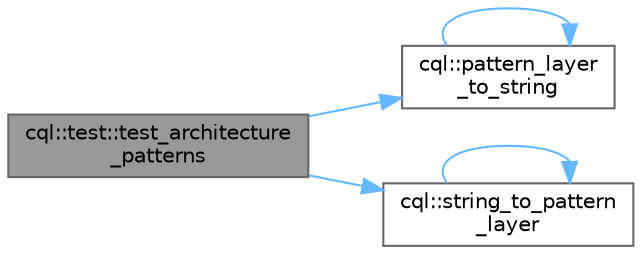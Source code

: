 digraph "cql::test::test_architecture_patterns"
{
 // INTERACTIVE_SVG=YES
 // LATEX_PDF_SIZE
  bgcolor="transparent";
  edge [fontname=Helvetica,fontsize=10,labelfontname=Helvetica,labelfontsize=10];
  node [fontname=Helvetica,fontsize=10,shape=box,height=0.2,width=0.4];
  rankdir="LR";
  Node1 [id="Node000001",label="cql::test::test_architecture\l_patterns",height=0.2,width=0.4,color="gray40", fillcolor="grey60", style="filled", fontcolor="black",tooltip=" "];
  Node1 -> Node2 [id="edge1_Node000001_Node000002",color="steelblue1",style="solid",tooltip=" "];
  Node2 [id="Node000002",label="cql::pattern_layer\l_to_string",height=0.2,width=0.4,color="grey40", fillcolor="white", style="filled",URL="$namespacecql.html#a95a29083e0bcb55425fb7cfb9ba739b5",tooltip=" "];
  Node2 -> Node2 [id="edge2_Node000002_Node000002",color="steelblue1",style="solid",tooltip=" "];
  Node1 -> Node3 [id="edge3_Node000001_Node000003",color="steelblue1",style="solid",tooltip=" "];
  Node3 [id="Node000003",label="cql::string_to_pattern\l_layer",height=0.2,width=0.4,color="grey40", fillcolor="white", style="filled",URL="$namespacecql.html#a6e34c13dadfba3d307eae4862a24966f",tooltip=" "];
  Node3 -> Node3 [id="edge4_Node000003_Node000003",color="steelblue1",style="solid",tooltip=" "];
}
